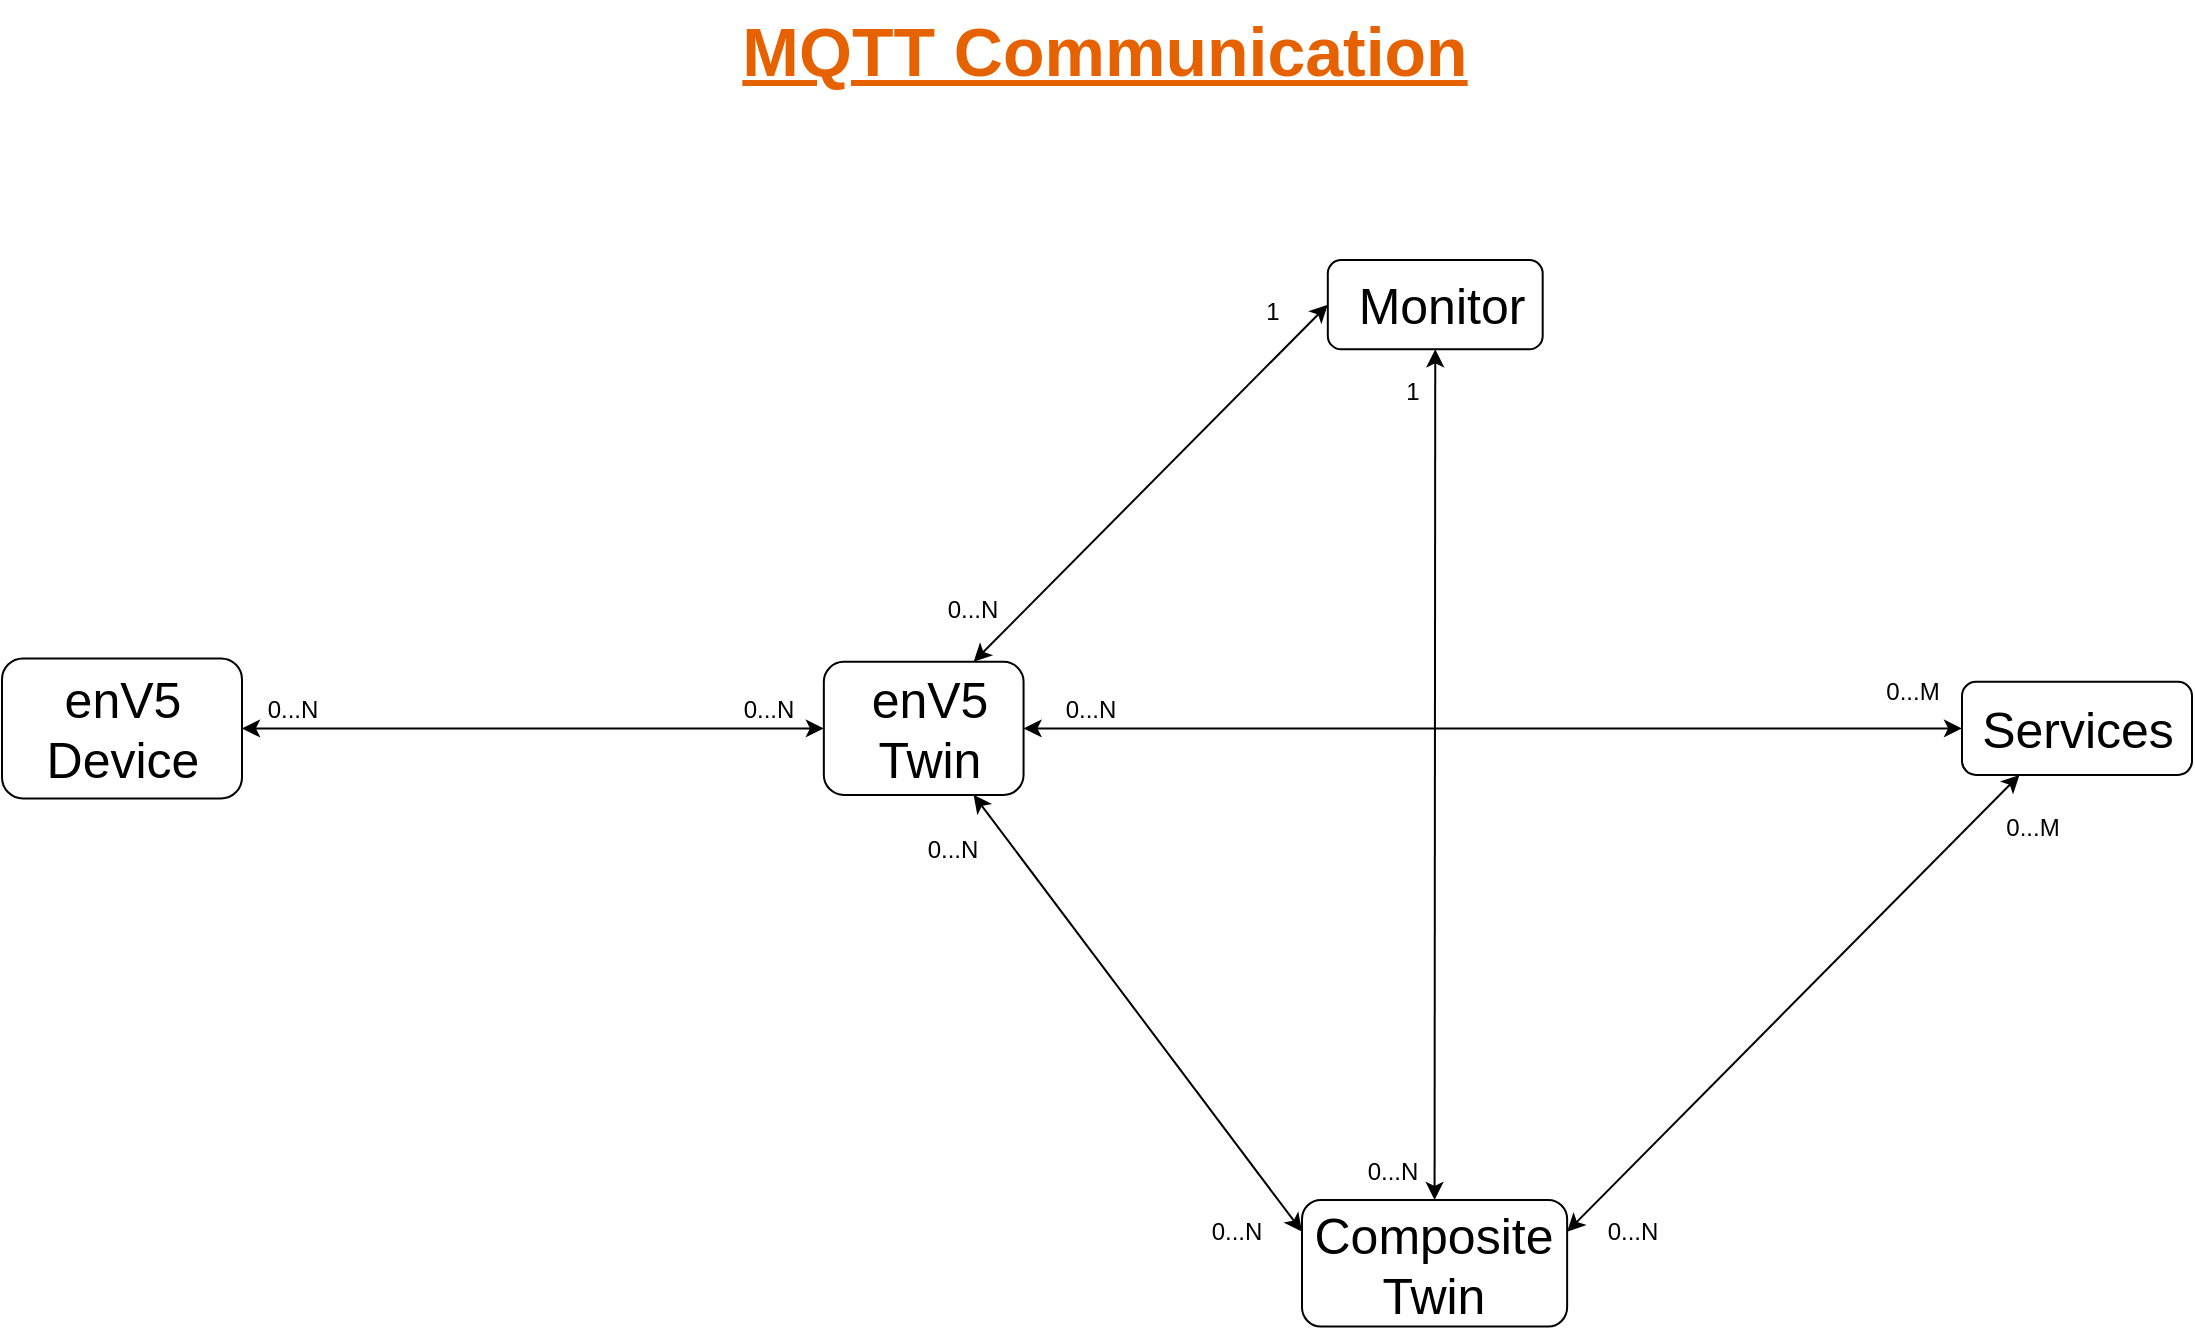 <mxfile version="21.6.6" type="github">
  <diagram name="Seite-1" id="pCgU2v1KCKzK0VIAAoFf">
    <mxGraphModel dx="1593" dy="797" grid="1" gridSize="10" guides="1" tooltips="1" connect="1" arrows="1" fold="1" page="1" pageScale="1" pageWidth="1169" pageHeight="827" math="0" shadow="0">
      <root>
        <mxCell id="0" />
        <mxCell id="1" parent="0" />
        <mxCell id="_6tn3qe65ElhEkWi8F_9-35" value="&lt;font color=&quot;#e66100&quot;&gt;&lt;b&gt;&lt;font style=&quot;font-size: 34px;&quot;&gt;&lt;u&gt;MQTT Communication&lt;/u&gt;&lt;/font&gt;&lt;/b&gt;&lt;/font&gt;" style="text;html=1;strokeColor=none;fillColor=none;align=center;verticalAlign=middle;whiteSpace=wrap;rounded=0;container=0;" vertex="1" parent="1">
          <mxGeometry x="260.649" y="10" width="681.081" height="52.326" as="geometry" />
        </mxCell>
        <mxCell id="_6tn3qe65ElhEkWi8F_9-17" value="" style="endArrow=classic;startArrow=classic;html=1;rounded=0;entryX=0;entryY=0.5;entryDx=0;entryDy=0;exitX=1;exitY=0.5;exitDx=0;exitDy=0;" edge="1" parent="1" source="_6tn3qe65ElhEkWi8F_9-11" target="_6tn3qe65ElhEkWi8F_9-1">
          <mxGeometry width="50" height="50" relative="1" as="geometry">
            <mxPoint x="690.946" y="435.237" as="sourcePoint" />
            <mxPoint x="857.432" y="391.632" as="targetPoint" />
          </mxGeometry>
        </mxCell>
        <mxCell id="_6tn3qe65ElhEkWi8F_9-18" value="" style="endArrow=classic;startArrow=classic;html=1;rounded=0;entryX=0;entryY=0.5;entryDx=0;entryDy=0;exitX=1;exitY=0.5;exitDx=0;exitDy=0;" edge="1" parent="1" source="_6tn3qe65ElhEkWi8F_9-14" target="_6tn3qe65ElhEkWi8F_9-11">
          <mxGeometry width="50" height="50" relative="1" as="geometry">
            <mxPoint x="236.892" y="374.19" as="sourcePoint" />
            <mxPoint x="327.703" y="330.586" as="targetPoint" />
          </mxGeometry>
        </mxCell>
        <mxCell id="_6tn3qe65ElhEkWi8F_9-19" value="" style="endArrow=classic;startArrow=classic;html=1;rounded=0;entryX=0.5;entryY=1;entryDx=0;entryDy=0;exitX=0.5;exitY=0;exitDx=0;exitDy=0;" edge="1" parent="1" source="_6tn3qe65ElhEkWi8F_9-8" target="_6tn3qe65ElhEkWi8F_9-5">
          <mxGeometry width="50" height="50" relative="1" as="geometry">
            <mxPoint x="706.081" y="339.307" as="sourcePoint" />
            <mxPoint x="781.757" y="252.097" as="targetPoint" />
          </mxGeometry>
        </mxCell>
        <mxCell id="_6tn3qe65ElhEkWi8F_9-20" value="" style="endArrow=classic;startArrow=classic;html=1;rounded=0;entryX=0;entryY=0.5;entryDx=0;entryDy=0;exitX=0.75;exitY=0;exitDx=0;exitDy=0;" edge="1" parent="1" source="_6tn3qe65ElhEkWi8F_9-11" target="_6tn3qe65ElhEkWi8F_9-5">
          <mxGeometry width="50" height="50" relative="1" as="geometry">
            <mxPoint x="530.514" y="234.655" as="sourcePoint" />
            <mxPoint x="606.189" y="147.446" as="targetPoint" />
          </mxGeometry>
        </mxCell>
        <mxCell id="_6tn3qe65ElhEkWi8F_9-21" value="" style="endArrow=classic;startArrow=classic;html=1;rounded=0;entryX=0;entryY=0.25;entryDx=0;entryDy=0;exitX=0.75;exitY=1;exitDx=0;exitDy=0;" edge="1" parent="1" source="_6tn3qe65ElhEkWi8F_9-11" target="_6tn3qe65ElhEkWi8F_9-8">
          <mxGeometry width="50" height="50" relative="1" as="geometry">
            <mxPoint x="463.919" y="618.376" as="sourcePoint" />
            <mxPoint x="539.595" y="531.167" as="targetPoint" />
          </mxGeometry>
        </mxCell>
        <mxCell id="_6tn3qe65ElhEkWi8F_9-22" value="" style="endArrow=classic;startArrow=classic;html=1;rounded=0;entryX=0.25;entryY=1;entryDx=0;entryDy=0;exitX=1;exitY=0.25;exitDx=0;exitDy=0;" edge="1" parent="1" source="_6tn3qe65ElhEkWi8F_9-8" target="_6tn3qe65ElhEkWi8F_9-1">
          <mxGeometry width="50" height="50" relative="1" as="geometry">
            <mxPoint x="917.973" y="566.051" as="sourcePoint" />
            <mxPoint x="993.649" y="478.841" as="targetPoint" />
          </mxGeometry>
        </mxCell>
        <mxCell id="_6tn3qe65ElhEkWi8F_9-23" value="0...N" style="text;html=1;strokeColor=none;fillColor=none;align=center;verticalAlign=middle;whiteSpace=wrap;rounded=0;container=0;" vertex="1" parent="1">
          <mxGeometry x="549.184" y="339.195" width="90.811" height="52.326" as="geometry" />
        </mxCell>
        <mxCell id="_6tn3qe65ElhEkWi8F_9-24" value="0...N" style="text;html=1;strokeColor=none;fillColor=none;align=center;verticalAlign=middle;whiteSpace=wrap;rounded=0;container=0;" vertex="1" parent="1">
          <mxGeometry x="622.1" y="600.002" width="90.811" height="52.326" as="geometry" />
        </mxCell>
        <mxCell id="_6tn3qe65ElhEkWi8F_9-25" value="0...N" style="text;html=1;strokeColor=none;fillColor=none;align=center;verticalAlign=middle;whiteSpace=wrap;rounded=0;container=0;" vertex="1" parent="1">
          <mxGeometry x="819.998" y="600.002" width="90.811" height="52.326" as="geometry" />
        </mxCell>
        <mxCell id="_6tn3qe65ElhEkWi8F_9-26" value="0...M" style="text;html=1;strokeColor=none;fillColor=none;align=center;verticalAlign=middle;whiteSpace=wrap;rounded=0;container=0;" vertex="1" parent="1">
          <mxGeometry x="960.003" y="330.005" width="90.811" height="52.326" as="geometry" />
        </mxCell>
        <mxCell id="_6tn3qe65ElhEkWi8F_9-27" value="0...M" style="text;html=1;strokeColor=none;fillColor=none;align=center;verticalAlign=middle;whiteSpace=wrap;rounded=0;container=0;" vertex="1" parent="1">
          <mxGeometry x="1020.004" y="397.448" width="90.811" height="52.326" as="geometry" />
        </mxCell>
        <mxCell id="_6tn3qe65ElhEkWi8F_9-28" value="1" style="text;html=1;strokeColor=none;fillColor=none;align=center;verticalAlign=middle;whiteSpace=wrap;rounded=0;container=0;" vertex="1" parent="1">
          <mxGeometry x="639.999" y="139.996" width="90.811" height="52.326" as="geometry" />
        </mxCell>
        <mxCell id="_6tn3qe65ElhEkWi8F_9-29" value="0...N" style="text;html=1;strokeColor=none;fillColor=none;align=center;verticalAlign=middle;whiteSpace=wrap;rounded=0;container=0;" vertex="1" parent="1">
          <mxGeometry x="480.004" y="409.188" width="90.811" height="52.326" as="geometry" />
        </mxCell>
        <mxCell id="_6tn3qe65ElhEkWi8F_9-30" value="0...N" style="text;html=1;strokeColor=none;fillColor=none;align=center;verticalAlign=middle;whiteSpace=wrap;rounded=0;container=0;" vertex="1" parent="1">
          <mxGeometry x="490.004" y="288.607" width="90.811" height="52.326" as="geometry" />
        </mxCell>
        <mxCell id="_6tn3qe65ElhEkWi8F_9-31" value="1" style="text;html=1;strokeColor=none;fillColor=none;align=center;verticalAlign=middle;whiteSpace=wrap;rounded=0;container=0;" vertex="1" parent="1">
          <mxGeometry x="710" y="179.997" width="90.811" height="52.326" as="geometry" />
        </mxCell>
        <mxCell id="_6tn3qe65ElhEkWi8F_9-33" value="0...N" style="text;html=1;strokeColor=none;fillColor=none;align=center;verticalAlign=middle;whiteSpace=wrap;rounded=0;container=0;" vertex="1" parent="1">
          <mxGeometry x="150.002" y="339.195" width="90.811" height="52.326" as="geometry" />
        </mxCell>
        <mxCell id="_6tn3qe65ElhEkWi8F_9-34" value="0...N" style="text;html=1;strokeColor=none;fillColor=none;align=center;verticalAlign=middle;whiteSpace=wrap;rounded=0;container=0;" vertex="1" parent="1">
          <mxGeometry x="388.248" y="339.195" width="90.811" height="52.326" as="geometry" />
        </mxCell>
        <mxCell id="_6tn3qe65ElhEkWi8F_9-40" value="" style="group" vertex="1" connectable="0" parent="1">
          <mxGeometry x="50" y="339.19" width="120" height="70" as="geometry" />
        </mxCell>
        <mxCell id="_6tn3qe65ElhEkWi8F_9-14" value="" style="rounded=1;whiteSpace=wrap;html=1;container=0;" vertex="1" parent="_6tn3qe65ElhEkWi8F_9-40">
          <mxGeometry width="120" height="70" as="geometry" />
        </mxCell>
        <mxCell id="_6tn3qe65ElhEkWi8F_9-15" value="&lt;div style=&quot;font-size: 25px;&quot;&gt;&lt;font style=&quot;font-size: 25px;&quot;&gt;enV5&lt;/font&gt;&lt;/div&gt;&lt;div style=&quot;font-size: 25px;&quot;&gt;&lt;font style=&quot;font-size: 25px;&quot;&gt;Device&lt;font style=&quot;font-size: 25px;&quot;&gt;&lt;br&gt;&lt;/font&gt;&lt;/font&gt;&lt;/div&gt;" style="text;html=1;strokeColor=none;fillColor=none;align=center;verticalAlign=middle;whiteSpace=wrap;rounded=0;container=0;" vertex="1" parent="_6tn3qe65ElhEkWi8F_9-40">
          <mxGeometry x="14.599" y="8.837" width="90.811" height="52.326" as="geometry" />
        </mxCell>
        <mxCell id="_6tn3qe65ElhEkWi8F_9-41" value="" style="group" vertex="1" connectable="0" parent="1">
          <mxGeometry x="460.92" y="340.93" width="99.86" height="66.52" as="geometry" />
        </mxCell>
        <mxCell id="_6tn3qe65ElhEkWi8F_9-11" value="" style="rounded=1;whiteSpace=wrap;html=1;container=0;" vertex="1" parent="_6tn3qe65ElhEkWi8F_9-41">
          <mxGeometry width="99.86" height="66.52" as="geometry" />
        </mxCell>
        <mxCell id="_6tn3qe65ElhEkWi8F_9-12" value="&lt;div style=&quot;font-size: 25px;&quot;&gt;&lt;font style=&quot;font-size: 25px;&quot;&gt;enV5&lt;/font&gt;&lt;/div&gt;&lt;div style=&quot;font-size: 25px;&quot;&gt;&lt;font style=&quot;font-size: 25px;&quot;&gt;Twin&lt;/font&gt;&lt;br&gt;&lt;/div&gt;" style="text;html=1;strokeColor=none;fillColor=none;align=center;verticalAlign=middle;whiteSpace=wrap;rounded=0;container=0;" vertex="1" parent="_6tn3qe65ElhEkWi8F_9-41">
          <mxGeometry x="28.294" y="16.63" width="49.93" height="33.26" as="geometry" />
        </mxCell>
        <mxCell id="_6tn3qe65ElhEkWi8F_9-42" value="" style="group" vertex="1" connectable="0" parent="1">
          <mxGeometry x="712.91" y="140" width="107.43" height="44.66" as="geometry" />
        </mxCell>
        <mxCell id="_6tn3qe65ElhEkWi8F_9-5" value="" style="rounded=1;whiteSpace=wrap;html=1;container=0;" vertex="1" parent="_6tn3qe65ElhEkWi8F_9-42">
          <mxGeometry width="107.43" height="44.66" as="geometry" />
        </mxCell>
        <mxCell id="_6tn3qe65ElhEkWi8F_9-6" value="&lt;font style=&quot;font-size: 25px;&quot;&gt;Monitor&lt;/font&gt;" style="text;html=1;strokeColor=none;fillColor=none;align=center;verticalAlign=middle;whiteSpace=wrap;rounded=0;container=0;" vertex="1" parent="_6tn3qe65ElhEkWi8F_9-42">
          <mxGeometry x="30.439" y="11.165" width="53.715" height="22.33" as="geometry" />
        </mxCell>
        <mxCell id="_6tn3qe65ElhEkWi8F_9-43" value="" style="group" vertex="1" connectable="0" parent="1">
          <mxGeometry x="700" y="610" width="132.57" height="63.26" as="geometry" />
        </mxCell>
        <mxCell id="_6tn3qe65ElhEkWi8F_9-8" value="" style="rounded=1;whiteSpace=wrap;html=1;container=0;" vertex="1" parent="_6tn3qe65ElhEkWi8F_9-43">
          <mxGeometry width="132.57" height="63.26" as="geometry" />
        </mxCell>
        <mxCell id="_6tn3qe65ElhEkWi8F_9-9" value="&lt;div style=&quot;font-size: 25px;&quot;&gt;&lt;font style=&quot;font-size: 25px;&quot;&gt;Composite&lt;/font&gt;&lt;/div&gt;&lt;div style=&quot;font-size: 25px;&quot;&gt;&lt;font style=&quot;font-size: 25px;&quot;&gt;Twin&lt;/font&gt;&lt;br&gt;&lt;/div&gt;" style="text;html=1;strokeColor=none;fillColor=none;align=center;verticalAlign=middle;whiteSpace=wrap;rounded=0;container=0;" vertex="1" parent="_6tn3qe65ElhEkWi8F_9-43">
          <mxGeometry x="33.139" y="15.815" width="66.285" height="31.63" as="geometry" />
        </mxCell>
        <mxCell id="_6tn3qe65ElhEkWi8F_9-44" value="0...N" style="text;html=1;strokeColor=none;fillColor=none;align=center;verticalAlign=middle;whiteSpace=wrap;rounded=0;container=0;" vertex="1" parent="1">
          <mxGeometry x="699.998" y="570.002" width="90.811" height="52.326" as="geometry" />
        </mxCell>
        <mxCell id="_6tn3qe65ElhEkWi8F_9-46" value="" style="group" vertex="1" connectable="0" parent="1">
          <mxGeometry x="1030" y="350.93" width="115" height="46.52" as="geometry" />
        </mxCell>
        <mxCell id="_6tn3qe65ElhEkWi8F_9-1" value="" style="rounded=1;whiteSpace=wrap;html=1;container=0;" vertex="1" parent="_6tn3qe65ElhEkWi8F_9-46">
          <mxGeometry width="115.0" height="46.52" as="geometry" />
        </mxCell>
        <mxCell id="_6tn3qe65ElhEkWi8F_9-2" value="&lt;font style=&quot;font-size: 25px;&quot;&gt;Services&lt;/font&gt;" style="text;html=1;strokeColor=none;fillColor=none;align=center;verticalAlign=middle;whiteSpace=wrap;rounded=0;container=0;" vertex="1" parent="_6tn3qe65ElhEkWi8F_9-46">
          <mxGeometry x="28.753" y="11.63" width="57.5" height="23.26" as="geometry" />
        </mxCell>
      </root>
    </mxGraphModel>
  </diagram>
</mxfile>
